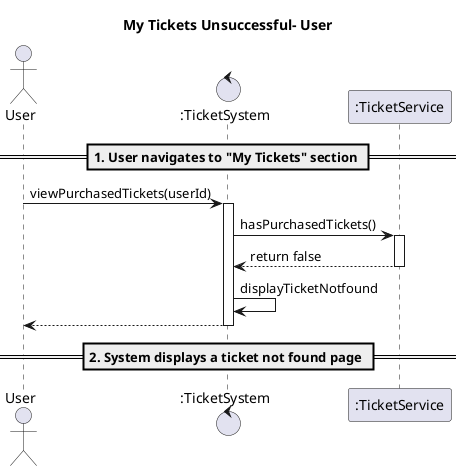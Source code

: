 @startuml
title My Tickets Unsuccessful- User

actor User
control ":TicketSystem" as UD
participant ":TicketService" as TS

== 1. User navigates to "My Tickets" section ==
User -> UD : viewPurchasedTickets(userId)
activate UD
UD -> TS : hasPurchasedTickets()
activate TS
TS --> UD : return false
deactivate TS
UD -> UD : displayTicketNotfound
UD --> User :
deactivate UD
== 2. System displays a ticket not found page ==
@enduml
